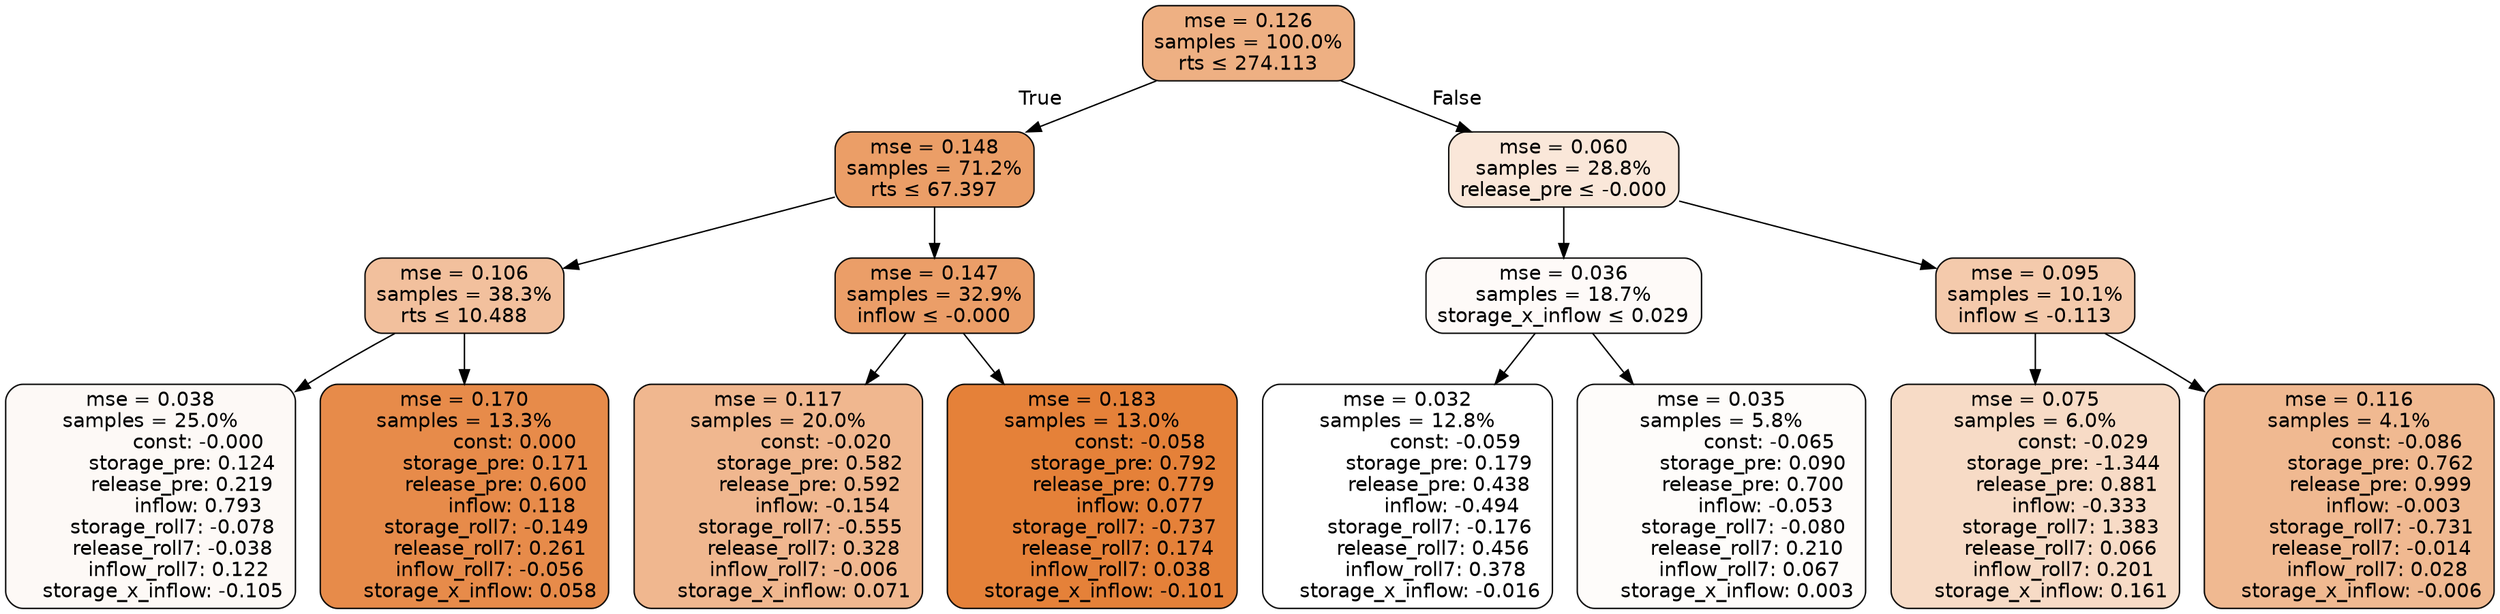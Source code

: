 digraph tree {
bgcolor="transparent"
node [shape=rectangle, style="filled, rounded", color="black", fontname=helvetica] ;
edge [fontname=helvetica] ;
	"0" [label="mse = 0.126
samples = 100.0%
rts &le; 274.113", fillcolor="#eeb083"]
	"1" [label="mse = 0.148
samples = 71.2%
rts &le; 67.397", fillcolor="#eb9e67"]
	"2" [label="mse = 0.106
samples = 38.3%
rts &le; 10.488", fillcolor="#f2c09d"]
	"3" [label="mse = 0.038
samples = 25.0%
               const: -0.000
          storage_pre: 0.124
          release_pre: 0.219
               inflow: 0.793
       storage_roll7: -0.078
       release_roll7: -0.038
         inflow_roll7: 0.122
    storage_x_inflow: -0.105", fillcolor="#fdf9f6"]
	"4" [label="mse = 0.170
samples = 13.3%
                const: 0.000
          storage_pre: 0.171
          release_pre: 0.600
               inflow: 0.118
       storage_roll7: -0.149
        release_roll7: 0.261
        inflow_roll7: -0.056
     storage_x_inflow: 0.058", fillcolor="#e78b4a"]
	"5" [label="mse = 0.147
samples = 32.9%
inflow &le; -0.000", fillcolor="#eb9e68"]
	"6" [label="mse = 0.117
samples = 20.0%
               const: -0.020
          storage_pre: 0.582
          release_pre: 0.592
              inflow: -0.154
       storage_roll7: -0.555
        release_roll7: 0.328
        inflow_roll7: -0.006
     storage_x_inflow: 0.071", fillcolor="#f0b78f"]
	"7" [label="mse = 0.183
samples = 13.0%
               const: -0.058
          storage_pre: 0.792
          release_pre: 0.779
               inflow: 0.077
       storage_roll7: -0.737
        release_roll7: 0.174
         inflow_roll7: 0.038
    storage_x_inflow: -0.101", fillcolor="#e58139"]
	"8" [label="mse = 0.060
samples = 28.8%
release_pre &le; -0.000", fillcolor="#fae7d9"]
	"9" [label="mse = 0.036
samples = 18.7%
storage_x_inflow &le; 0.029", fillcolor="#fefaf8"]
	"10" [label="mse = 0.032
samples = 12.8%
               const: -0.059
          storage_pre: 0.179
          release_pre: 0.438
              inflow: -0.494
       storage_roll7: -0.176
        release_roll7: 0.456
         inflow_roll7: 0.378
    storage_x_inflow: -0.016", fillcolor="#ffffff"]
	"11" [label="mse = 0.035
samples = 5.8%
               const: -0.065
          storage_pre: 0.090
          release_pre: 0.700
              inflow: -0.053
       storage_roll7: -0.080
        release_roll7: 0.210
         inflow_roll7: 0.067
     storage_x_inflow: 0.003", fillcolor="#fefcfa"]
	"12" [label="mse = 0.095
samples = 10.1%
inflow &le; -0.113", fillcolor="#f4caac"]
	"13" [label="mse = 0.075
samples = 6.0%
               const: -0.029
         storage_pre: -1.344
          release_pre: 0.881
              inflow: -0.333
        storage_roll7: 1.383
        release_roll7: 0.066
         inflow_roll7: 0.201
     storage_x_inflow: 0.161", fillcolor="#f7dbc6"]
	"14" [label="mse = 0.116
samples = 4.1%
               const: -0.086
          storage_pre: 0.762
          release_pre: 0.999
              inflow: -0.003
       storage_roll7: -0.731
       release_roll7: -0.014
         inflow_roll7: 0.028
    storage_x_inflow: -0.006", fillcolor="#f0b991"]

	"0" -> "1" [labeldistance=2.5, labelangle=45, headlabel="True"]
	"1" -> "2"
	"2" -> "3"
	"2" -> "4"
	"1" -> "5"
	"5" -> "6"
	"5" -> "7"
	"0" -> "8" [labeldistance=2.5, labelangle=-45, headlabel="False"]
	"8" -> "9"
	"9" -> "10"
	"9" -> "11"
	"8" -> "12"
	"12" -> "13"
	"12" -> "14"
}